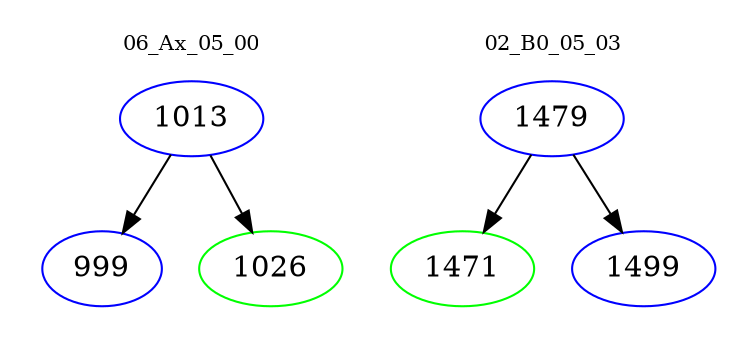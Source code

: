 digraph{
subgraph cluster_0 {
color = white
label = "06_Ax_05_00";
fontsize=10;
T0_1013 [label="1013", color="blue"]
T0_1013 -> T0_999 [color="black"]
T0_999 [label="999", color="blue"]
T0_1013 -> T0_1026 [color="black"]
T0_1026 [label="1026", color="green"]
}
subgraph cluster_1 {
color = white
label = "02_B0_05_03";
fontsize=10;
T1_1479 [label="1479", color="blue"]
T1_1479 -> T1_1471 [color="black"]
T1_1471 [label="1471", color="green"]
T1_1479 -> T1_1499 [color="black"]
T1_1499 [label="1499", color="blue"]
}
}
